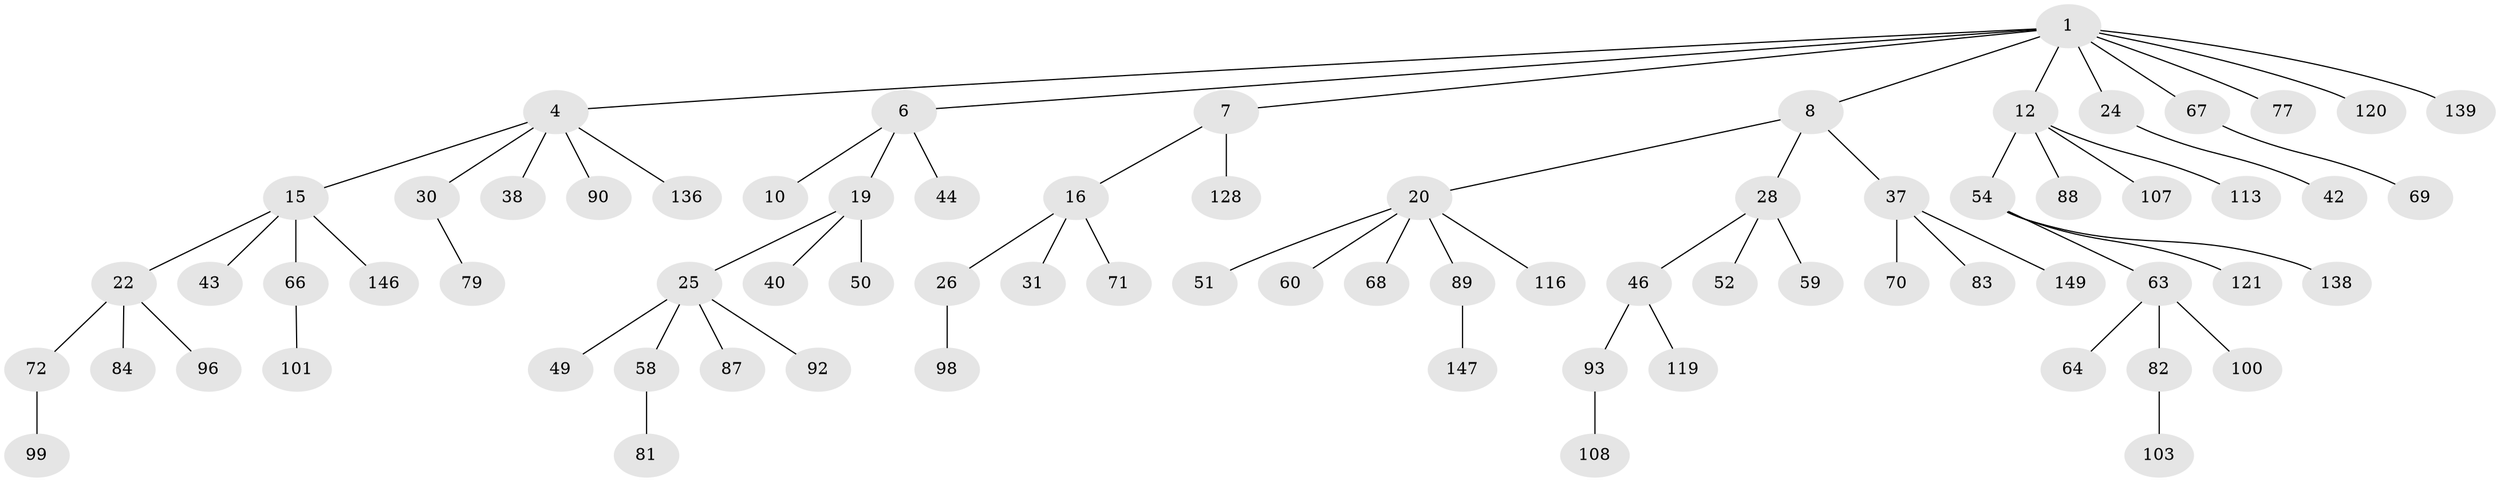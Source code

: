 // original degree distribution, {3: 0.11409395973154363, 5: 0.053691275167785234, 6: 0.020134228187919462, 4: 0.053691275167785234, 2: 0.28187919463087246, 1: 0.47651006711409394}
// Generated by graph-tools (version 1.1) at 2025/15/03/09/25 04:15:41]
// undirected, 74 vertices, 73 edges
graph export_dot {
graph [start="1"]
  node [color=gray90,style=filled];
  1 [super="+2+3"];
  4 [super="+5+115"];
  6 [super="+21+57+18"];
  7 [super="+118+80"];
  8 [super="+23+13+27"];
  10 [super="+105"];
  12 [super="+78+14+65"];
  15 [super="+17+47"];
  16 [super="+29"];
  19 [super="+34+126+127"];
  20 [super="+32"];
  22 [super="+48+39"];
  24;
  25;
  26;
  28 [super="+33+76"];
  30;
  31 [super="+45"];
  37 [super="+55"];
  38;
  40;
  42 [super="+94+123"];
  43;
  44;
  46;
  49 [super="+134"];
  50;
  51;
  52 [super="+110"];
  54 [super="+85"];
  58;
  59;
  60;
  63;
  64 [super="+102+75"];
  66;
  67;
  68 [super="+131+125+86"];
  69;
  70;
  71;
  72;
  77 [super="+114"];
  79;
  81;
  82;
  83;
  84;
  87;
  88;
  89;
  90;
  92 [super="+137"];
  93 [super="+106"];
  96;
  98;
  99 [super="+112"];
  100 [super="+104"];
  101 [super="+129+142"];
  103;
  107 [super="+117"];
  108 [super="+109"];
  113;
  116;
  119 [super="+132"];
  120;
  121;
  128;
  136;
  138;
  139;
  146;
  147;
  149;
  1 -- 120;
  1 -- 67;
  1 -- 6;
  1 -- 7;
  1 -- 12;
  1 -- 4;
  1 -- 8;
  1 -- 24;
  1 -- 139;
  1 -- 77;
  4 -- 15;
  4 -- 30;
  4 -- 38;
  4 -- 136;
  4 -- 90;
  6 -- 10;
  6 -- 44;
  6 -- 19;
  7 -- 16;
  7 -- 128;
  8 -- 37;
  8 -- 20;
  8 -- 28;
  12 -- 54;
  12 -- 88;
  12 -- 113;
  12 -- 107;
  15 -- 66;
  15 -- 43;
  15 -- 22;
  15 -- 146;
  16 -- 26;
  16 -- 31;
  16 -- 71;
  19 -- 25;
  19 -- 50;
  19 -- 40;
  20 -- 51;
  20 -- 68;
  20 -- 116;
  20 -- 89;
  20 -- 60;
  22 -- 96;
  22 -- 72;
  22 -- 84;
  24 -- 42;
  25 -- 49;
  25 -- 58;
  25 -- 87;
  25 -- 92;
  26 -- 98;
  28 -- 46;
  28 -- 59;
  28 -- 52;
  30 -- 79;
  37 -- 70;
  37 -- 83;
  37 -- 149;
  46 -- 93;
  46 -- 119;
  54 -- 63;
  54 -- 121;
  54 -- 138;
  58 -- 81;
  63 -- 64;
  63 -- 82;
  63 -- 100;
  66 -- 101;
  67 -- 69;
  72 -- 99;
  82 -- 103;
  89 -- 147;
  93 -- 108;
}

